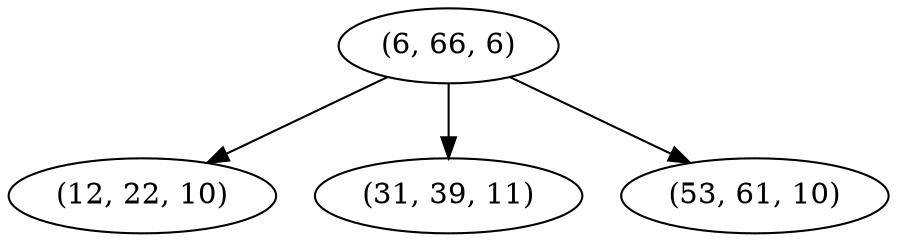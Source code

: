 digraph tree {
    "(6, 66, 6)";
    "(12, 22, 10)";
    "(31, 39, 11)";
    "(53, 61, 10)";
    "(6, 66, 6)" -> "(12, 22, 10)";
    "(6, 66, 6)" -> "(31, 39, 11)";
    "(6, 66, 6)" -> "(53, 61, 10)";
}
